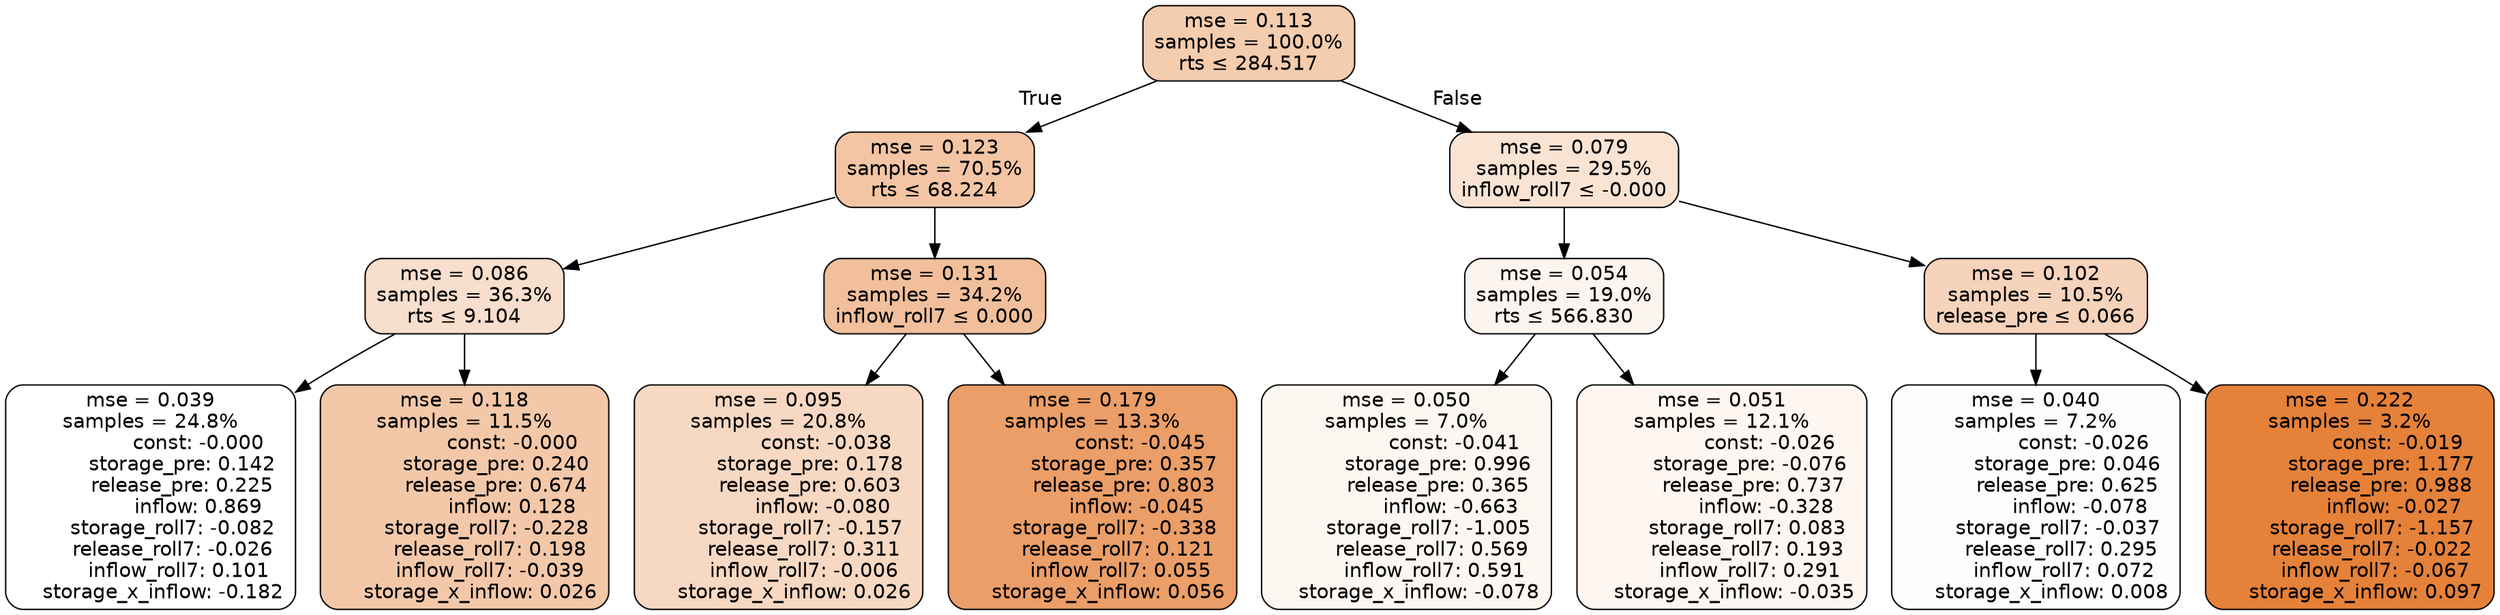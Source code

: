 digraph tree {
bgcolor="transparent"
node [shape=rectangle, style="filled, rounded", color="black", fontname=helvetica] ;
edge [fontname=helvetica] ;
	"0" [label="mse = 0.113
samples = 100.0%
rts &le; 284.517", fillcolor="#f4ccae"]
	"1" [label="mse = 0.123
samples = 70.5%
rts &le; 68.224", fillcolor="#f3c5a4"]
	"2" [label="mse = 0.086
samples = 36.3%
rts &le; 9.104", fillcolor="#f8decc"]
	"3" [label="mse = 0.039
samples = 24.8%
               const: -0.000
          storage_pre: 0.142
          release_pre: 0.225
               inflow: 0.869
       storage_roll7: -0.082
       release_roll7: -0.026
         inflow_roll7: 0.101
    storage_x_inflow: -0.182", fillcolor="#ffffff"]
	"4" [label="mse = 0.118
samples = 11.5%
               const: -0.000
          storage_pre: 0.240
          release_pre: 0.674
               inflow: 0.128
       storage_roll7: -0.228
        release_roll7: 0.198
        inflow_roll7: -0.039
     storage_x_inflow: 0.026", fillcolor="#f3c8a9"]
	"5" [label="mse = 0.131
samples = 34.2%
inflow_roll7 &le; 0.000", fillcolor="#f1bf9b"]
	"6" [label="mse = 0.095
samples = 20.8%
               const: -0.038
          storage_pre: 0.178
          release_pre: 0.603
              inflow: -0.080
       storage_roll7: -0.157
        release_roll7: 0.311
        inflow_roll7: -0.006
     storage_x_inflow: 0.026", fillcolor="#f7d8c2"]
	"7" [label="mse = 0.179
samples = 13.3%
               const: -0.045
          storage_pre: 0.357
          release_pre: 0.803
              inflow: -0.045
       storage_roll7: -0.338
        release_roll7: 0.121
         inflow_roll7: 0.055
     storage_x_inflow: 0.056", fillcolor="#eb9e67"]
	"8" [label="mse = 0.079
samples = 29.5%
inflow_roll7 &le; -0.000", fillcolor="#f9e3d3"]
	"9" [label="mse = 0.054
samples = 19.0%
rts &le; 566.830", fillcolor="#fcf4ee"]
	"10" [label="mse = 0.050
samples = 7.0%
               const: -0.041
          storage_pre: 0.996
          release_pre: 0.365
              inflow: -0.663
       storage_roll7: -1.005
        release_roll7: 0.569
         inflow_roll7: 0.591
    storage_x_inflow: -0.078", fillcolor="#fdf7f2"]
	"11" [label="mse = 0.051
samples = 12.1%
               const: -0.026
         storage_pre: -0.076
          release_pre: 0.737
              inflow: -0.328
        storage_roll7: 0.083
        release_roll7: 0.193
         inflow_roll7: 0.291
    storage_x_inflow: -0.035", fillcolor="#fdf6f1"]
	"12" [label="mse = 0.102
samples = 10.5%
release_pre &le; 0.066", fillcolor="#f6d3bb"]
	"13" [label="mse = 0.040
samples = 7.2%
               const: -0.026
          storage_pre: 0.046
          release_pre: 0.625
              inflow: -0.078
       storage_roll7: -0.037
        release_roll7: 0.295
         inflow_roll7: 0.072
     storage_x_inflow: 0.008", fillcolor="#fefdfd"]
	"14" [label="mse = 0.222
samples = 3.2%
               const: -0.019
          storage_pre: 1.177
          release_pre: 0.988
              inflow: -0.027
       storage_roll7: -1.157
       release_roll7: -0.022
        inflow_roll7: -0.067
     storage_x_inflow: 0.097", fillcolor="#e58139"]

	"0" -> "1" [labeldistance=2.5, labelangle=45, headlabel="True"]
	"1" -> "2"
	"2" -> "3"
	"2" -> "4"
	"1" -> "5"
	"5" -> "6"
	"5" -> "7"
	"0" -> "8" [labeldistance=2.5, labelangle=-45, headlabel="False"]
	"8" -> "9"
	"9" -> "10"
	"9" -> "11"
	"8" -> "12"
	"12" -> "13"
	"12" -> "14"
}